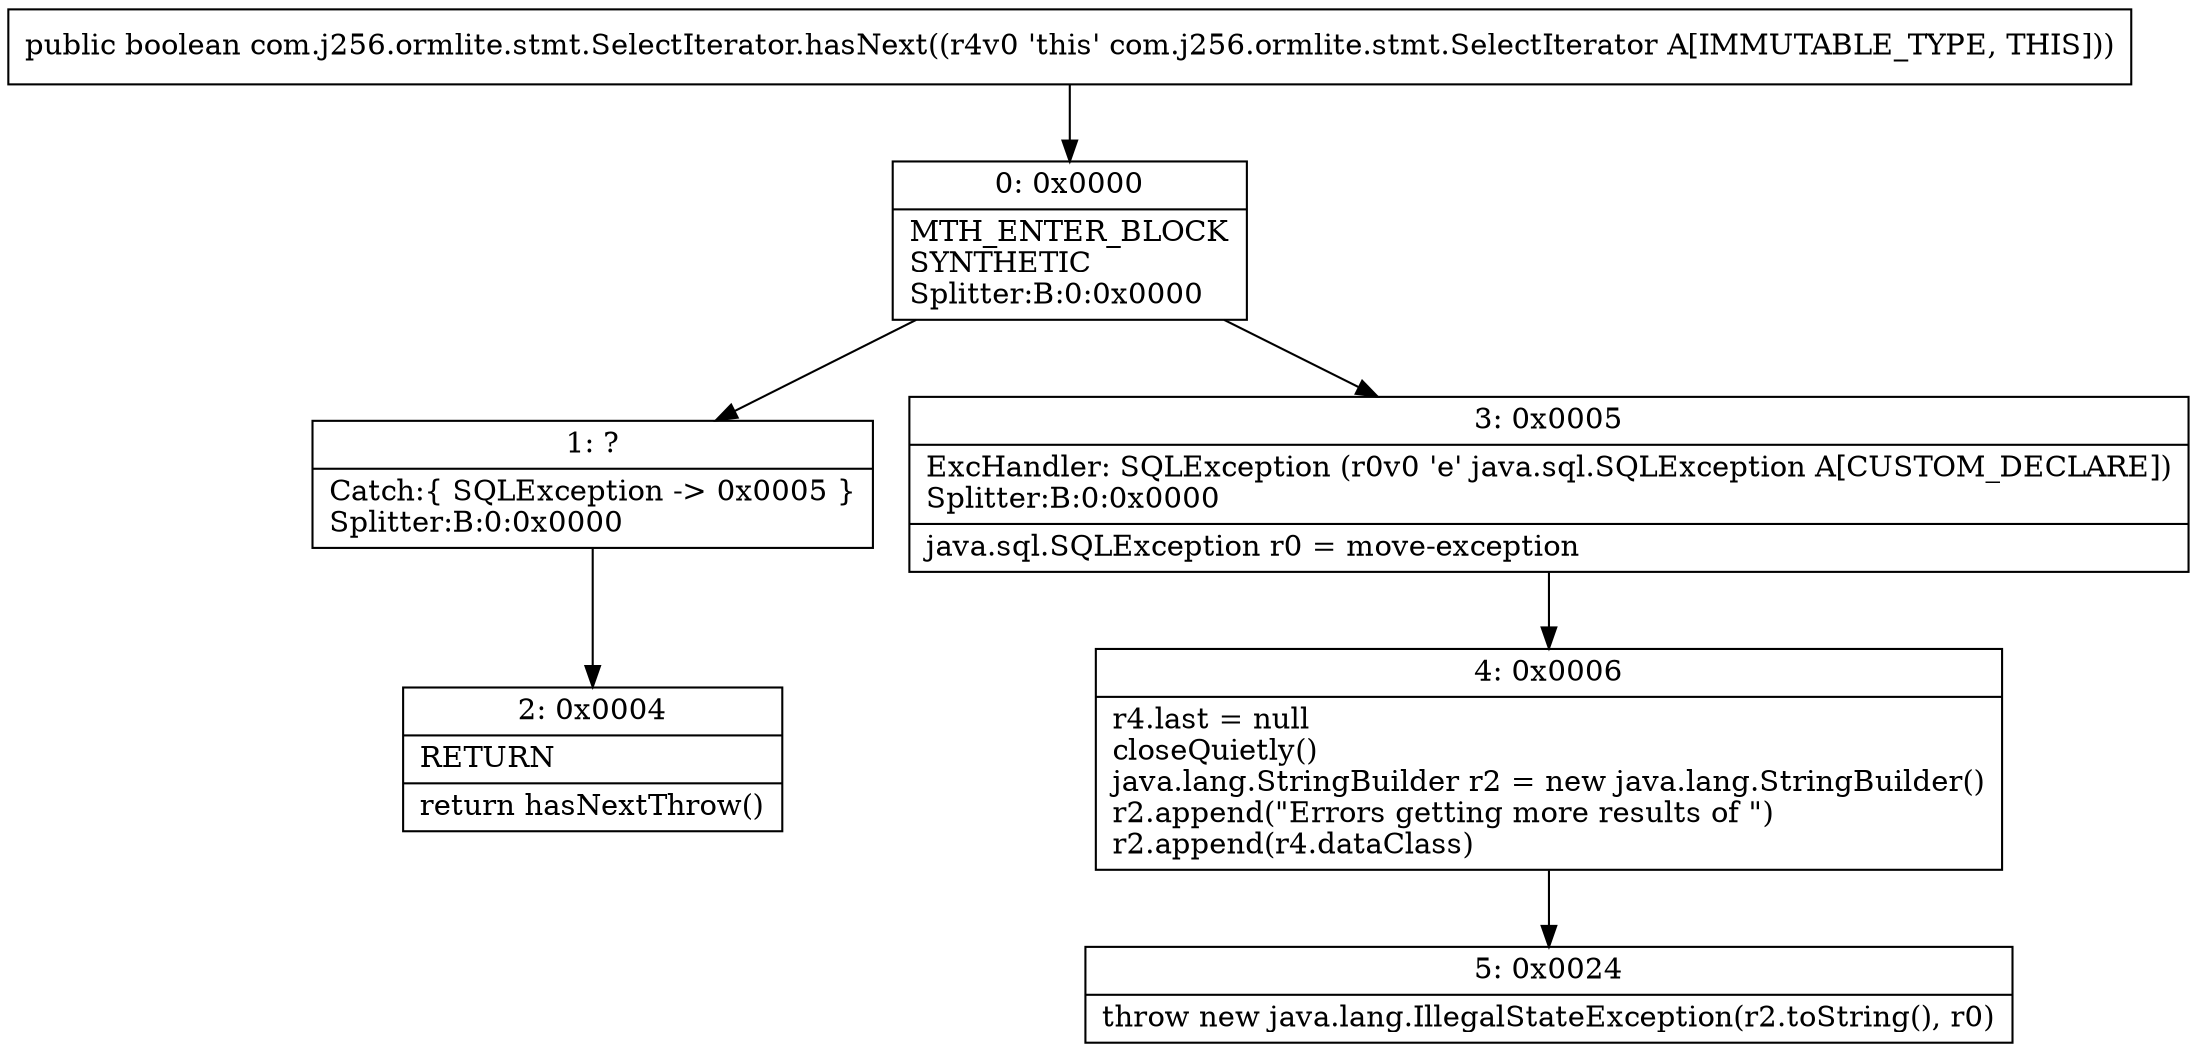 digraph "CFG forcom.j256.ormlite.stmt.SelectIterator.hasNext()Z" {
Node_0 [shape=record,label="{0\:\ 0x0000|MTH_ENTER_BLOCK\lSYNTHETIC\lSplitter:B:0:0x0000\l}"];
Node_1 [shape=record,label="{1\:\ ?|Catch:\{ SQLException \-\> 0x0005 \}\lSplitter:B:0:0x0000\l}"];
Node_2 [shape=record,label="{2\:\ 0x0004|RETURN\l|return hasNextThrow()\l}"];
Node_3 [shape=record,label="{3\:\ 0x0005|ExcHandler: SQLException (r0v0 'e' java.sql.SQLException A[CUSTOM_DECLARE])\lSplitter:B:0:0x0000\l|java.sql.SQLException r0 = move\-exception\l}"];
Node_4 [shape=record,label="{4\:\ 0x0006|r4.last = null\lcloseQuietly()\ljava.lang.StringBuilder r2 = new java.lang.StringBuilder()\lr2.append(\"Errors getting more results of \")\lr2.append(r4.dataClass)\l}"];
Node_5 [shape=record,label="{5\:\ 0x0024|throw new java.lang.IllegalStateException(r2.toString(), r0)\l}"];
MethodNode[shape=record,label="{public boolean com.j256.ormlite.stmt.SelectIterator.hasNext((r4v0 'this' com.j256.ormlite.stmt.SelectIterator A[IMMUTABLE_TYPE, THIS])) }"];
MethodNode -> Node_0;
Node_0 -> Node_1;
Node_0 -> Node_3;
Node_1 -> Node_2;
Node_3 -> Node_4;
Node_4 -> Node_5;
}

